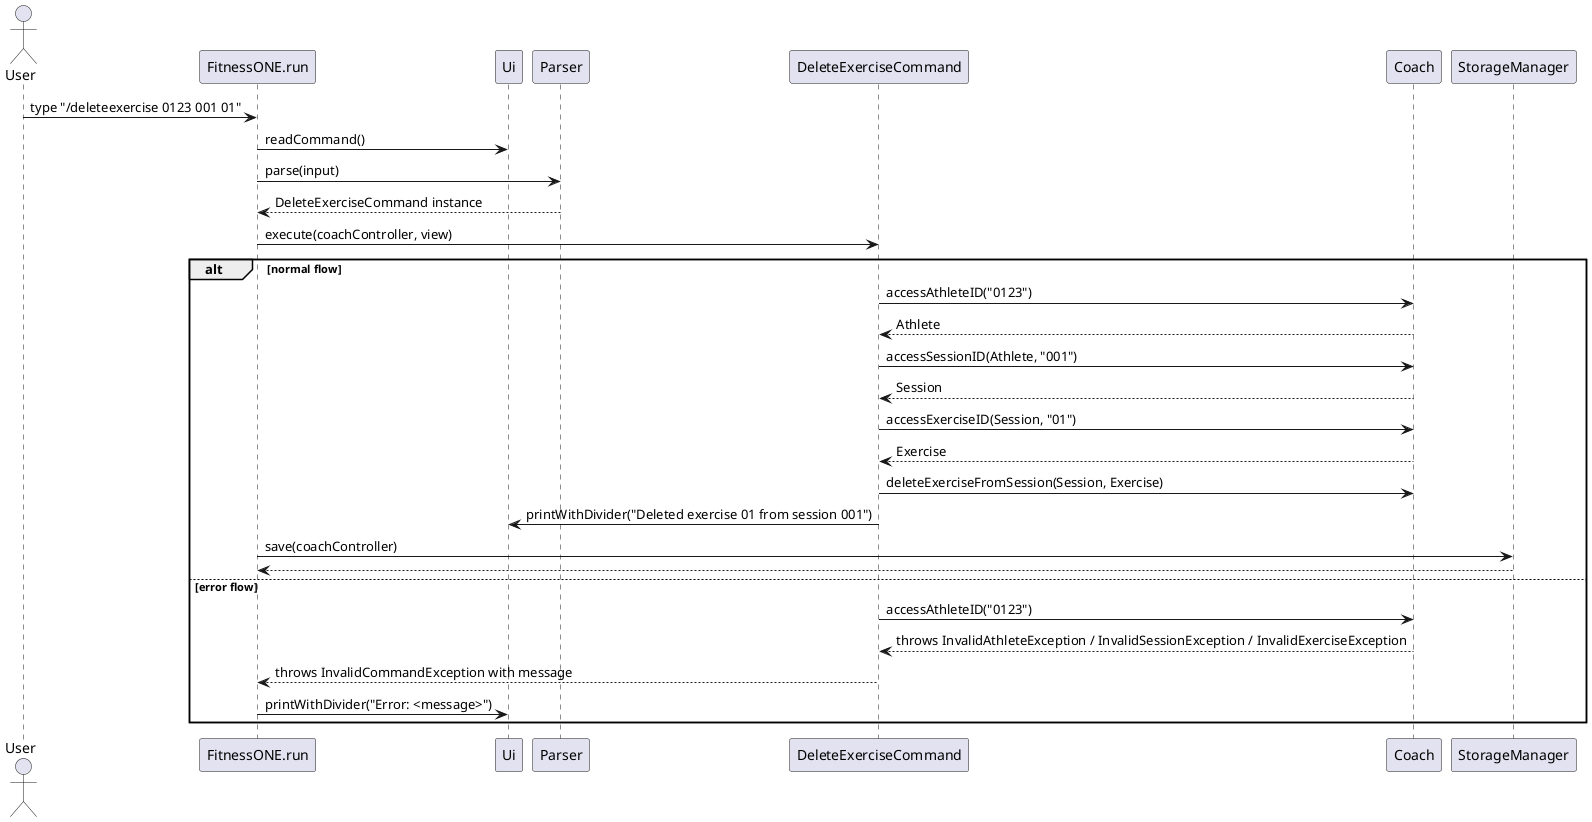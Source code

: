 @startuml
actor User
participant FitnessONE as "FitnessONE.run"
participant Ui as "Ui"
participant Parser as "Parser"
participant DeleteExerciseCmd as "DeleteExerciseCommand"
participant Coach as "Coach"
participant Storage as "StorageManager"

User -> FitnessONE : type "/deleteexercise 0123 001 01"
FitnessONE -> Ui : readCommand()
FitnessONE -> Parser : parse(input)
Parser --> FitnessONE : DeleteExerciseCommand instance
FitnessONE -> DeleteExerciseCmd : execute(coachController, view)

alt normal flow
    DeleteExerciseCmd -> Coach : accessAthleteID("0123")
    Coach --> DeleteExerciseCmd : Athlete
    DeleteExerciseCmd -> Coach : accessSessionID(Athlete, "001")
    Coach --> DeleteExerciseCmd : Session
    DeleteExerciseCmd -> Coach : accessExerciseID(Session, "01")
    Coach --> DeleteExerciseCmd : Exercise
    DeleteExerciseCmd -> Coach : deleteExerciseFromSession(Session, Exercise)
    DeleteExerciseCmd -> Ui : printWithDivider("Deleted exercise 01 from session 001")
    FitnessONE -> Storage : save(coachController)
    Storage --> FitnessONE
else error flow
    DeleteExerciseCmd -> Coach : accessAthleteID("0123")
    Coach --> DeleteExerciseCmd : throws InvalidAthleteException / InvalidSessionException / InvalidExerciseException
    DeleteExerciseCmd --> FitnessONE : throws InvalidCommandException with message
    FitnessONE -> Ui : printWithDivider("Error: <message>")
end
@enduml
